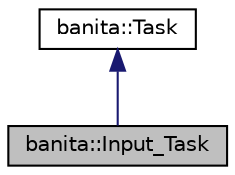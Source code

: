 digraph "banita::Input_Task"
{
 // LATEX_PDF_SIZE
  edge [fontname="Helvetica",fontsize="10",labelfontname="Helvetica",labelfontsize="10"];
  node [fontname="Helvetica",fontsize="10",shape=record];
  Node0 [label="banita::Input_Task",height=0.2,width=0.4,color="black", fillcolor="grey75", style="filled", fontcolor="black",tooltip=" "];
  Node1 -> Node0 [dir="back",color="midnightblue",fontsize="10",style="solid",fontname="Helvetica"];
  Node1 [label="banita::Task",height=0.2,width=0.4,color="black", fillcolor="white", style="filled",URL="$d8/dfd/classbanita_1_1_task.html",tooltip=" "];
}
